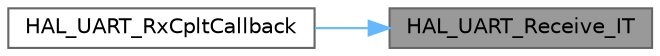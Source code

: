 digraph "HAL_UART_Receive_IT"
{
 // LATEX_PDF_SIZE
  bgcolor="transparent";
  edge [fontname=Helvetica,fontsize=10,labelfontname=Helvetica,labelfontsize=10];
  node [fontname=Helvetica,fontsize=10,shape=box,height=0.2,width=0.4];
  rankdir="RL";
  Node1 [id="Node000001",label="HAL_UART_Receive_IT",height=0.2,width=0.4,color="gray40", fillcolor="grey60", style="filled", fontcolor="black",tooltip=" "];
  Node1 -> Node2 [id="edge1_Node000001_Node000002",dir="back",color="steelblue1",style="solid",tooltip=" "];
  Node2 [id="Node000002",label="HAL_UART_RxCpltCallback",height=0.2,width=0.4,color="grey40", fillcolor="white", style="filled",URL="$group___u_a_r_t___exported___functions___group2.html#gae494a9643f29b87d6d81e5264e60e57b",tooltip=" "];
}
